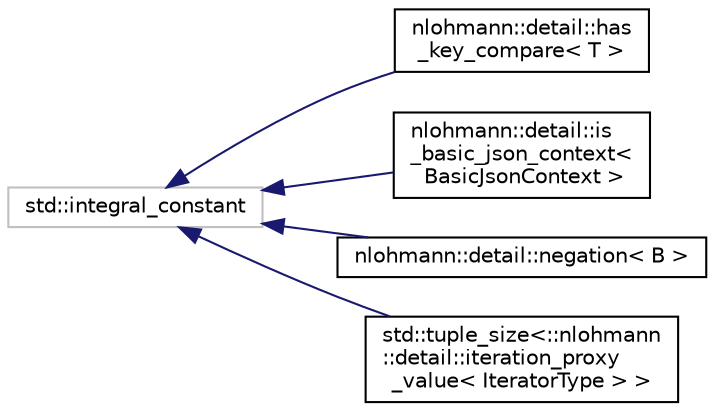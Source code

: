 digraph "Graphical Class Hierarchy"
{
 // LATEX_PDF_SIZE
  edge [fontname="Helvetica",fontsize="10",labelfontname="Helvetica",labelfontsize="10"];
  node [fontname="Helvetica",fontsize="10",shape=record];
  rankdir="LR";
  Node0 [label="std::integral_constant",height=0.2,width=0.4,color="grey75", fillcolor="white", style="filled",tooltip=" "];
  Node0 -> Node1 [dir="back",color="midnightblue",fontsize="10",style="solid",fontname="Helvetica"];
  Node1 [label="nlohmann::detail::has\l_key_compare\< T \>",height=0.2,width=0.4,color="black", fillcolor="white", style="filled",URL="$structnlohmann_1_1detail_1_1has__key__compare.html",tooltip=" "];
  Node0 -> Node2 [dir="back",color="midnightblue",fontsize="10",style="solid",fontname="Helvetica"];
  Node2 [label="nlohmann::detail::is\l_basic_json_context\<\l BasicJsonContext \>",height=0.2,width=0.4,color="black", fillcolor="white", style="filled",URL="$structnlohmann_1_1detail_1_1is__basic__json__context.html",tooltip=" "];
  Node0 -> Node3 [dir="back",color="midnightblue",fontsize="10",style="solid",fontname="Helvetica"];
  Node3 [label="nlohmann::detail::negation\< B \>",height=0.2,width=0.4,color="black", fillcolor="white", style="filled",URL="$structnlohmann_1_1detail_1_1negation.html",tooltip=" "];
  Node0 -> Node4 [dir="back",color="midnightblue",fontsize="10",style="solid",fontname="Helvetica"];
  Node4 [label="std::tuple_size\<::nlohmann\l::detail::iteration_proxy\l_value\< IteratorType \> \>",height=0.2,width=0.4,color="black", fillcolor="white", style="filled",URL="$classstd_1_1tuple__size_3_1_1nlohmann_1_1detail_1_1iteration__proxy__value_3_01_iterator_type_01_4_01_4.html",tooltip=" "];
}

